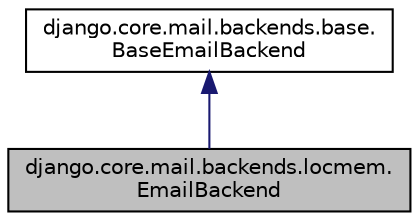 digraph "django.core.mail.backends.locmem.EmailBackend"
{
 // LATEX_PDF_SIZE
  edge [fontname="Helvetica",fontsize="10",labelfontname="Helvetica",labelfontsize="10"];
  node [fontname="Helvetica",fontsize="10",shape=record];
  Node1 [label="django.core.mail.backends.locmem.\lEmailBackend",height=0.2,width=0.4,color="black", fillcolor="grey75", style="filled", fontcolor="black",tooltip=" "];
  Node2 -> Node1 [dir="back",color="midnightblue",fontsize="10",style="solid"];
  Node2 [label="django.core.mail.backends.base.\lBaseEmailBackend",height=0.2,width=0.4,color="black", fillcolor="white", style="filled",URL="$classdjango_1_1core_1_1mail_1_1backends_1_1base_1_1_base_email_backend.html",tooltip=" "];
}
